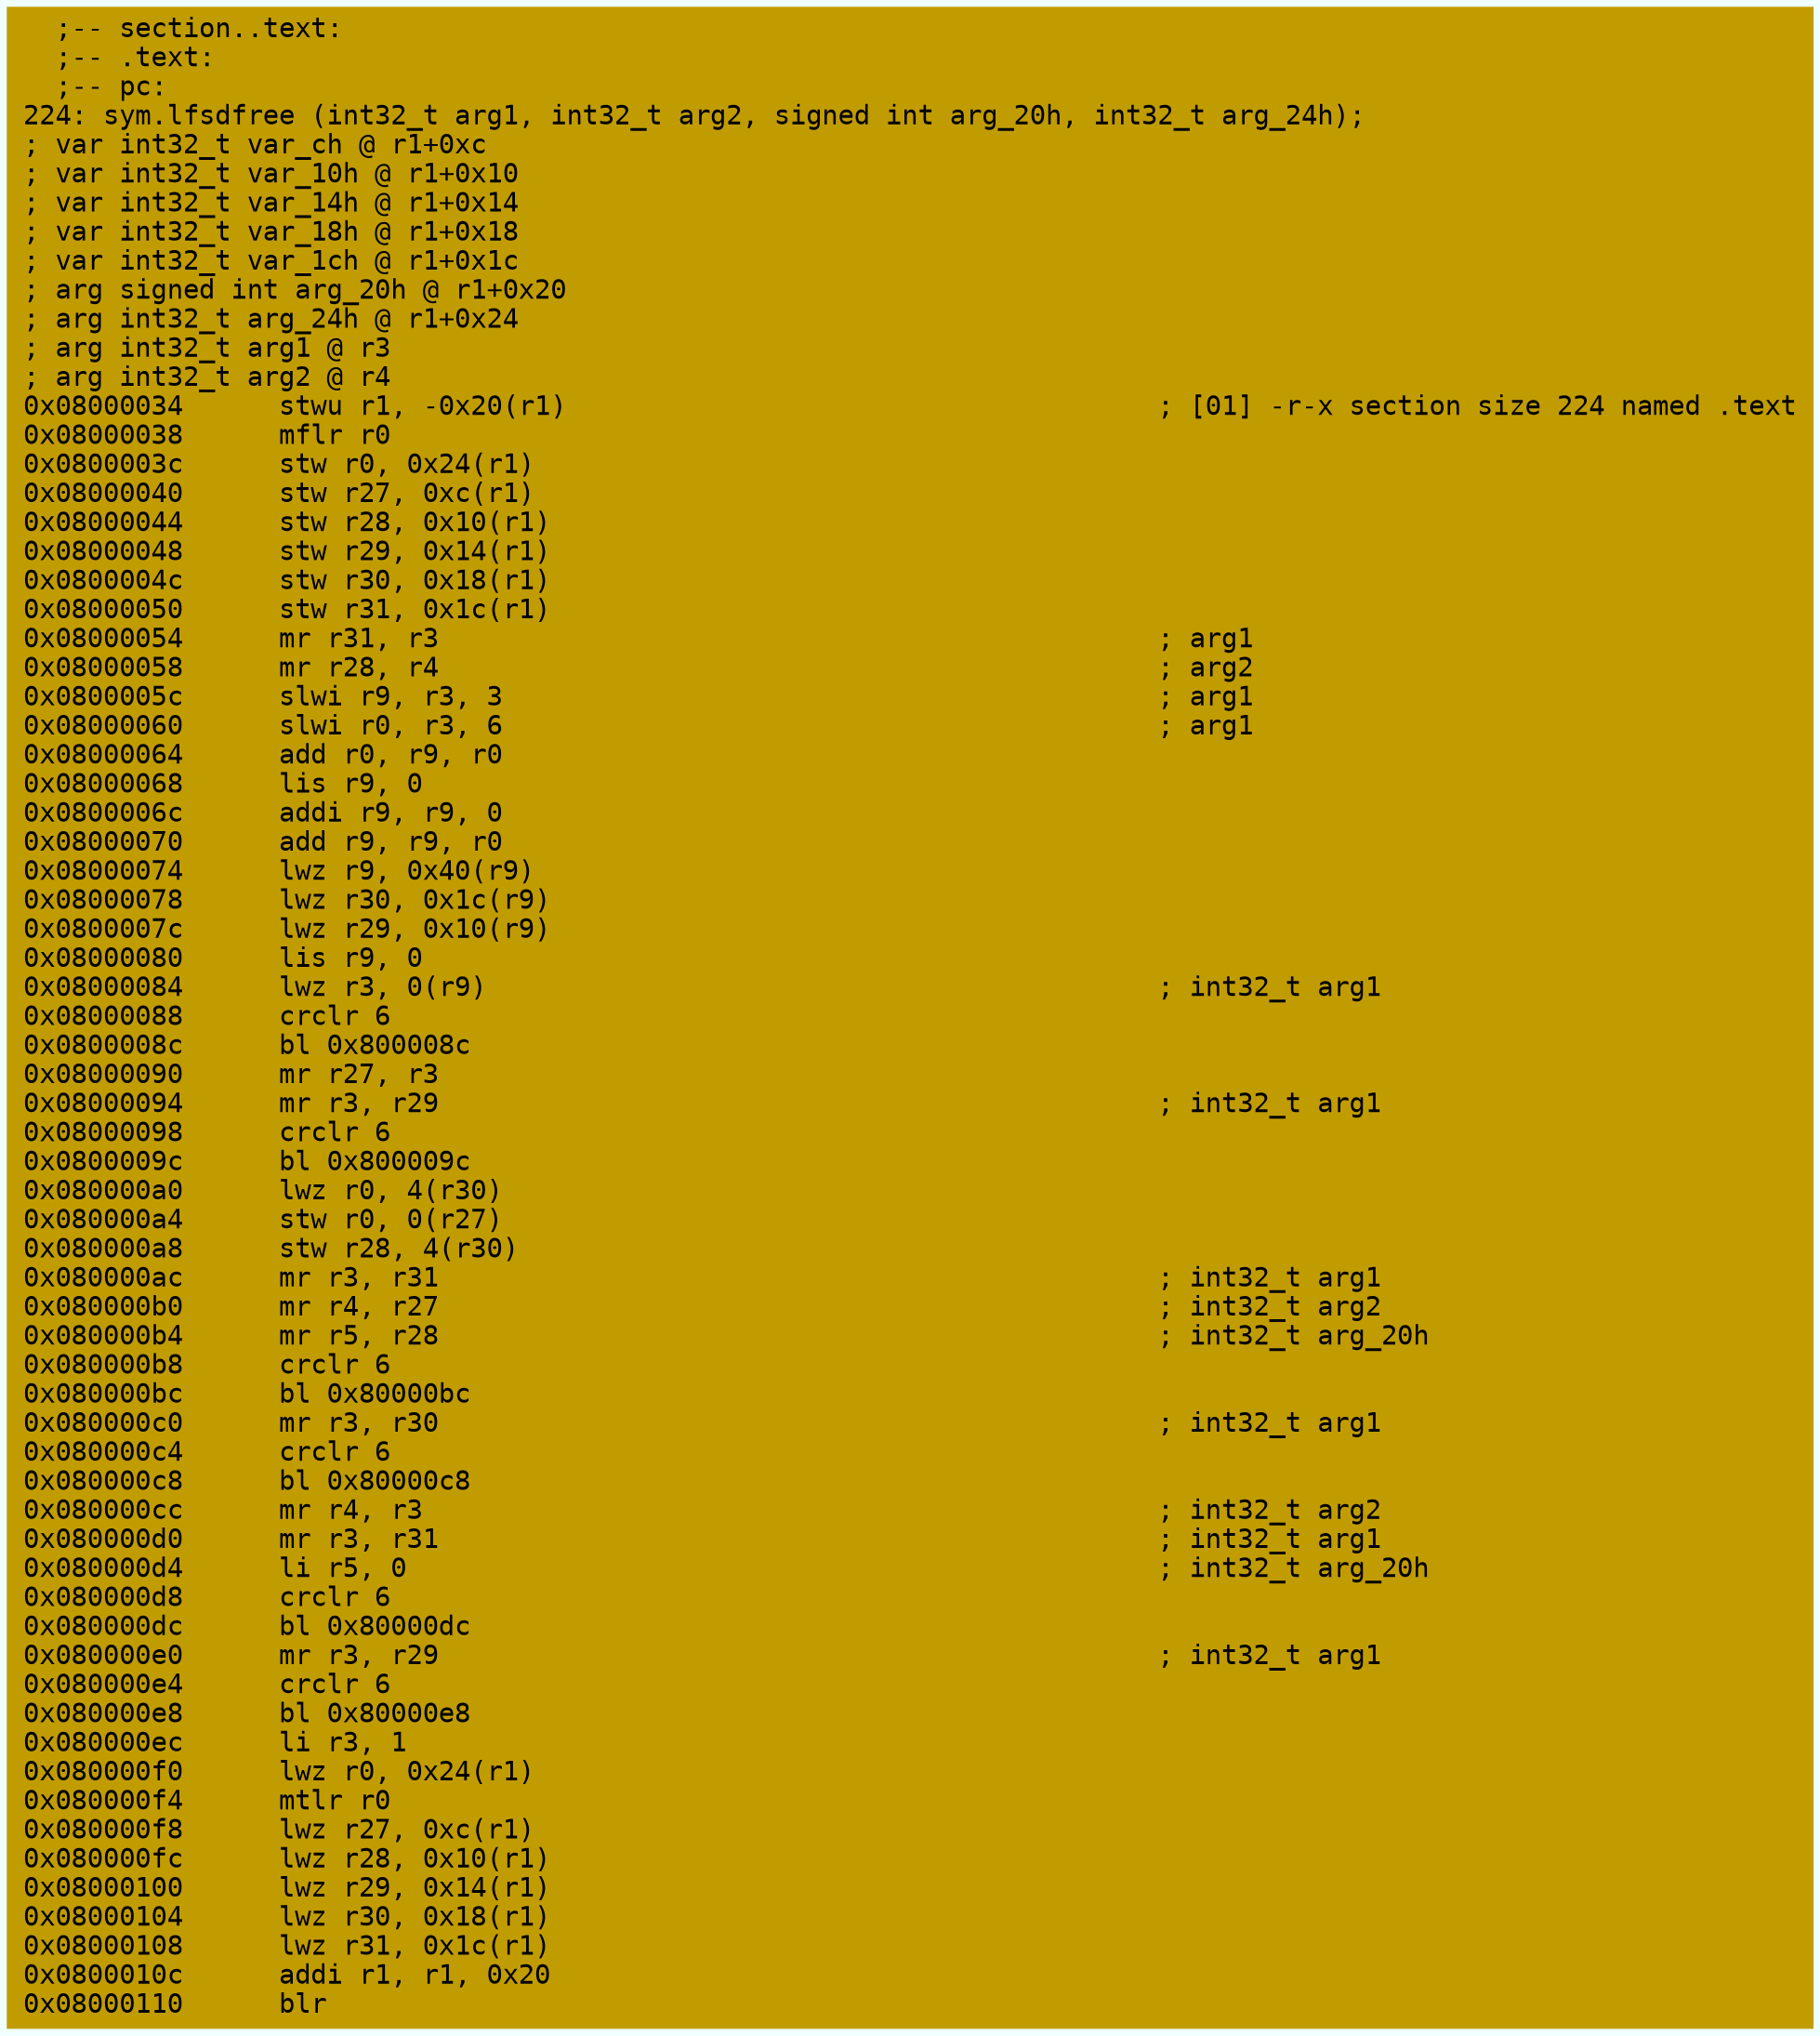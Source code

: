 digraph code {
	graph [bgcolor=azure fontsize=8 fontname="Courier" splines="ortho"];
	node [fillcolor=gray style=filled shape=box];
	edge [arrowhead="normal"];
	"0x08000034" [URL="sym.lfsdfree/0x08000034", fillcolor="#c19c00",color="#c19c00", fontname="Courier",label="  ;-- section..text:\l  ;-- .text:\l  ;-- pc:\l224: sym.lfsdfree (int32_t arg1, int32_t arg2, signed int arg_20h, int32_t arg_24h);\l; var int32_t var_ch @ r1+0xc\l; var int32_t var_10h @ r1+0x10\l; var int32_t var_14h @ r1+0x14\l; var int32_t var_18h @ r1+0x18\l; var int32_t var_1ch @ r1+0x1c\l; arg signed int arg_20h @ r1+0x20\l; arg int32_t arg_24h @ r1+0x24\l; arg int32_t arg1 @ r3\l; arg int32_t arg2 @ r4\l0x08000034      stwu r1, -0x20(r1)                                     ; [01] -r-x section size 224 named .text\l0x08000038      mflr r0\l0x0800003c      stw r0, 0x24(r1)\l0x08000040      stw r27, 0xc(r1)\l0x08000044      stw r28, 0x10(r1)\l0x08000048      stw r29, 0x14(r1)\l0x0800004c      stw r30, 0x18(r1)\l0x08000050      stw r31, 0x1c(r1)\l0x08000054      mr r31, r3                                             ; arg1\l0x08000058      mr r28, r4                                             ; arg2\l0x0800005c      slwi r9, r3, 3                                         ; arg1\l0x08000060      slwi r0, r3, 6                                         ; arg1\l0x08000064      add r0, r9, r0\l0x08000068      lis r9, 0\l0x0800006c      addi r9, r9, 0\l0x08000070      add r9, r9, r0\l0x08000074      lwz r9, 0x40(r9)\l0x08000078      lwz r30, 0x1c(r9)\l0x0800007c      lwz r29, 0x10(r9)\l0x08000080      lis r9, 0\l0x08000084      lwz r3, 0(r9)                                          ; int32_t arg1\l0x08000088      crclr 6\l0x0800008c      bl 0x800008c\l0x08000090      mr r27, r3\l0x08000094      mr r3, r29                                             ; int32_t arg1\l0x08000098      crclr 6\l0x0800009c      bl 0x800009c\l0x080000a0      lwz r0, 4(r30)\l0x080000a4      stw r0, 0(r27)\l0x080000a8      stw r28, 4(r30)\l0x080000ac      mr r3, r31                                             ; int32_t arg1\l0x080000b0      mr r4, r27                                             ; int32_t arg2\l0x080000b4      mr r5, r28                                             ; int32_t arg_20h\l0x080000b8      crclr 6\l0x080000bc      bl 0x80000bc\l0x080000c0      mr r3, r30                                             ; int32_t arg1\l0x080000c4      crclr 6\l0x080000c8      bl 0x80000c8\l0x080000cc      mr r4, r3                                              ; int32_t arg2\l0x080000d0      mr r3, r31                                             ; int32_t arg1\l0x080000d4      li r5, 0                                               ; int32_t arg_20h\l0x080000d8      crclr 6\l0x080000dc      bl 0x80000dc\l0x080000e0      mr r3, r29                                             ; int32_t arg1\l0x080000e4      crclr 6\l0x080000e8      bl 0x80000e8\l0x080000ec      li r3, 1\l0x080000f0      lwz r0, 0x24(r1)\l0x080000f4      mtlr r0\l0x080000f8      lwz r27, 0xc(r1)\l0x080000fc      lwz r28, 0x10(r1)\l0x08000100      lwz r29, 0x14(r1)\l0x08000104      lwz r30, 0x18(r1)\l0x08000108      lwz r31, 0x1c(r1)\l0x0800010c      addi r1, r1, 0x20\l0x08000110      blr\l"]
}
